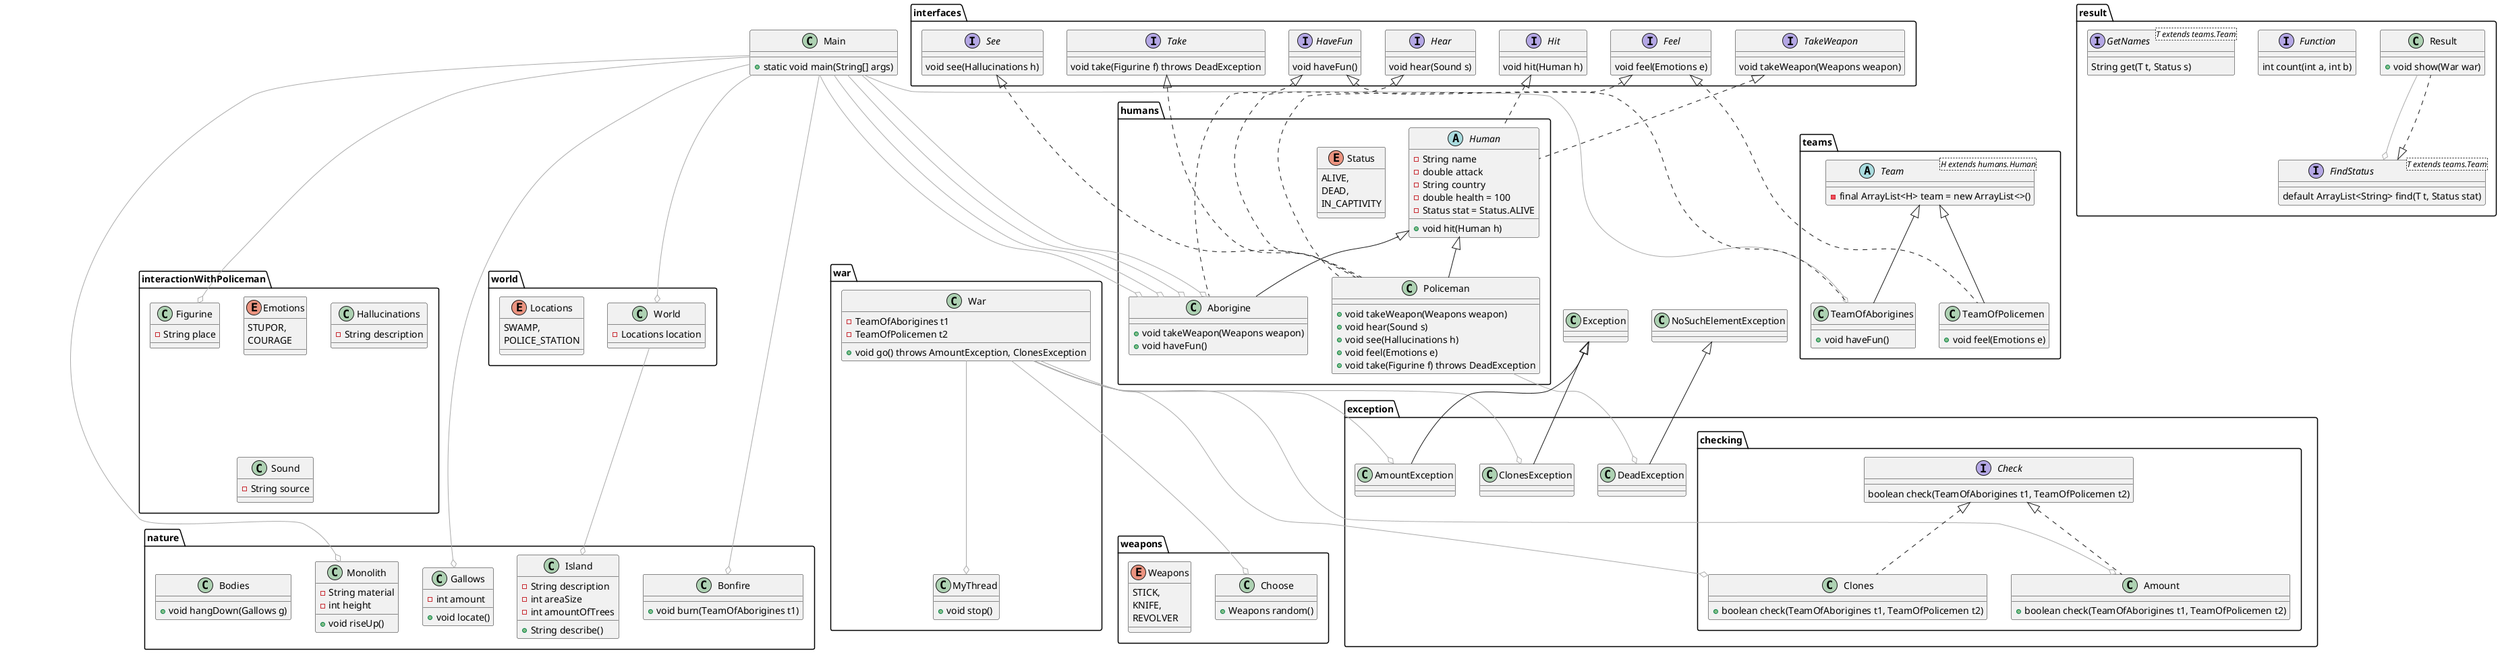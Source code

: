 @startuml
scale max 10000 width
class Main {
+static void main(String[] args)
}
Main --down[#AAA]-o world.World
Main -down[#AAA]--o humans.Aborigine
Main -down[#AAA]-o humans.Aborigine
Main -down[#AAA]--o humans.Aborigine
Main -down[#AAA]-o humans.Aborigine
Main --down[#AAA]-o teams.TeamOfAborigines
Main -down[#AAA]--o nature.Bonfire
Main -down[#AAA]-o nature.Monolith
Main -down[#AAA]--o interactionWithPoliceman.Figurine
Main -down[#AAA]-o nature.Gallows


enum world.Locations {
SWAMP,
POLICE_STATION
}


class world.World {
-Locations location
}
world.World --down[#AAA]-o nature.Island

class weapons.Choose {
+Weapons random()

}


enum weapons.Weapons {
STICK,
KNIFE,
REVOLVER
}


class war.MyThread {
+void stop()
}


class war.War {
-TeamOfAborigines t1
-TeamOfPolicemen t2
+void go() throws AmountException, ClonesException
}
war.War -down[#AAA]--o exception.checking.Amount
war.War -down[#AAA]-o exception.AmountException
war.War -down[#AAA]--o exception.checking.Clones
war.War -down[#AAA]-o exception.ClonesException
war.War --down[#AAA]-o war.MyThread
war.War -down[#AAA]--o weapons.Choose

abstract class teams.Team<H extends humans.Human> {
-final ArrayList<H> team = new ArrayList<>()
}

class teams.TeamOfAborigines extends teams.Team implements interfaces.HaveFun {
+void haveFun()
}


class teams.TeamOfPolicemen extends teams.Team implements interfaces.Feel {
+void feel(Emotions e)
}



class result.Result implements result.FindStatus {
+void show(War war)
}

interface result.FindStatus<T extends teams.Team> {
default ArrayList<String> find(T t, Status stat)
}

result.Result -down[#AAA]-o result.FindStatus

interface result.Function {
int count(int a, int b)
}


interface result.GetNames<T extends teams.Team> {
String get(T t, Status s)
}


class nature.Bodies {
+void hangDown(Gallows g)
}


class nature.Bonfire {
+void burn(TeamOfAborigines t1)
}


class nature.Gallows {
-int amount
+ void locate()
}


class nature.Island {
-String description
-int areaSize
-int amountOfTrees
+String describe()
}


class nature.Monolith {
-String material
-int height
+ void riseUp()
}


interface interfaces.Feel {
void feel(Emotions e)
}


interface interfaces.HaveFun {
void haveFun()
}


interface interfaces.Hear {
void hear(Sound s)
}


interface interfaces.Hit {
void hit(Human h)
}


interface interfaces.See {
void see(Hallucinations h)
}


interface interfaces.Take {
void take(Figurine f) throws DeadException
}


interface interfaces.TakeWeapon {
void takeWeapon(Weapons weapon)
}


enum interactionWithPoliceman.Emotions {
STUPOR,
COURAGE
}


class interactionWithPoliceman.Figurine {
-String place
}


class interactionWithPoliceman.Hallucinations {
-String description
}


class interactionWithPoliceman.Sound {
-String source
}


class humans.Aborigine extends humans.Human implements interfaces.HaveFun {
+void takeWeapon(Weapons weapon)
+void haveFun()
}


abstract class humans.Human implements interfaces.Hit, interfaces.TakeWeapon{
-String name
-double attack
-String country
-double health = 100
-Status stat = Status.ALIVE
+void hit(Human h)
}


class humans.Policeman extends humans.Human implements interfaces.Hear, interfaces.See, interfaces.Feel, interfaces.Take {
+void takeWeapon(Weapons weapon)
+void hear(Sound s)
+void see(Hallucinations h)
+void feel(Emotions e)
+void take(Figurine f) throws DeadException
}
humans.Policeman -down[#AAA]-o exception.DeadException

enum humans.Status {
ALIVE,
DEAD,
IN_CAPTIVITY
}


class exception.AmountException extends Exception {
}


class exception.DeadException extends NoSuchElementException {
}


class exception.ClonesException extends Exception {
}


class exception.checking.Amount implements exception.checking.Check {
+boolean check(TeamOfAborigines t1, TeamOfPolicemen t2)
}

class exception.checking.Clones implements exception.checking.Check {
+boolean check(TeamOfAborigines t1, TeamOfPolicemen t2)
}


interface exception.checking.Check {
boolean check(TeamOfAborigines t1, TeamOfPolicemen t2)
}

@enduml